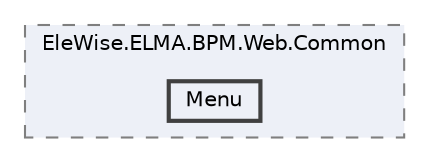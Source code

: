 digraph "Web/Modules/EleWise.ELMA.BPM.Web.Common/Menu"
{
 // LATEX_PDF_SIZE
  bgcolor="transparent";
  edge [fontname=Helvetica,fontsize=10,labelfontname=Helvetica,labelfontsize=10];
  node [fontname=Helvetica,fontsize=10,shape=box,height=0.2,width=0.4];
  compound=true
  subgraph clusterdir_2cb3cc25f1142b1a2df578b41de53a41 {
    graph [ bgcolor="#edf0f7", pencolor="grey50", label="EleWise.ELMA.BPM.Web.Common", fontname=Helvetica,fontsize=10 style="filled,dashed", URL="dir_2cb3cc25f1142b1a2df578b41de53a41.html",tooltip=""]
  dir_9becb31469e2faa8a84d09ebeaad3b09 [label="Menu", fillcolor="#edf0f7", color="grey25", style="filled,bold", URL="dir_9becb31469e2faa8a84d09ebeaad3b09.html",tooltip=""];
  }
}
